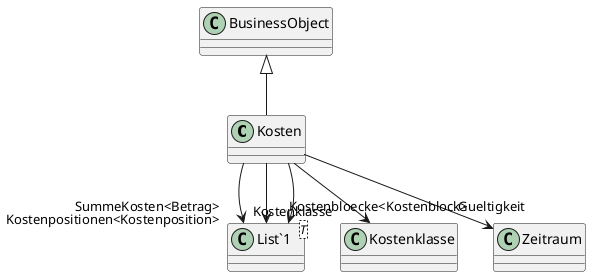 @startuml
class Kosten {
}
class "List`1"<T> {
}
BusinessObject <|-- Kosten
Kosten --> "Kostenklasse" Kostenklasse
Kosten --> "Gueltigkeit" Zeitraum
Kosten --> "SummeKosten<Betrag>" "List`1"
Kosten --> "Kostenbloecke<Kostenblock>" "List`1"
Kosten --> "Kostenpositionen<Kostenposition>" "List`1"
@enduml
